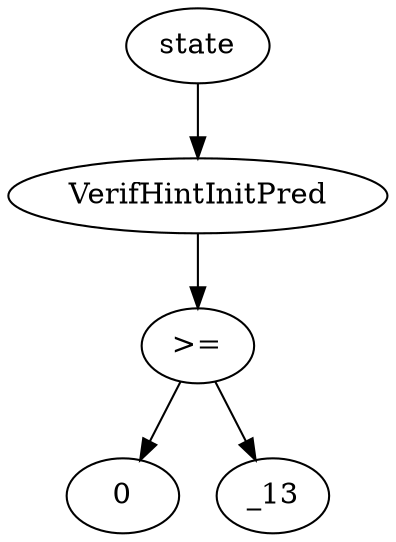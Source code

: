 digraph dag {
0 [label="state"];
1 [label="VerifHintInitPred"];
2 [label=">="];
3 [label="0"];
4 [label="_13"];
"0" -> "1"[label=""]
"1" -> "2"[label=""]
"2" -> "4"[label=""]
"2" -> "3"[label=""]
}
